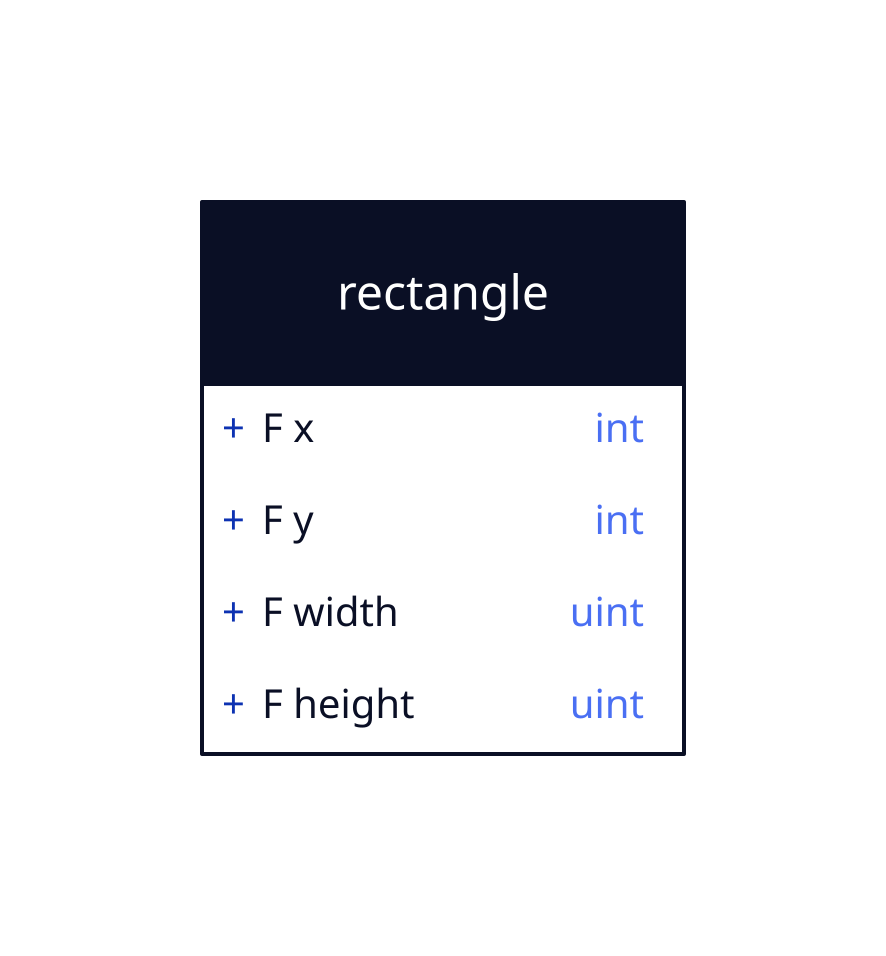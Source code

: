 rectangle : {
  shape: class
  "F x": "int"
  "F y": "int"
  "F width": "uint"
  "F height": "uint"
}
